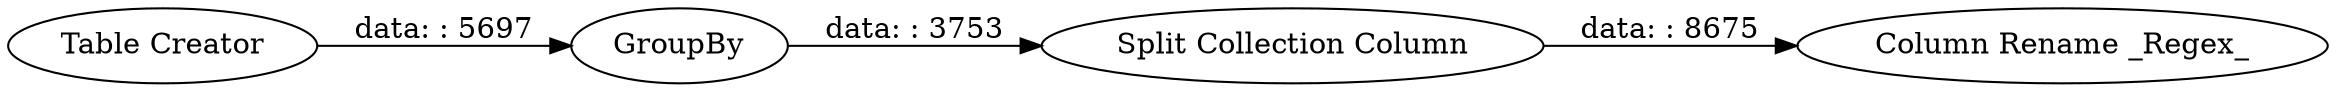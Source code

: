 digraph {
	"6246499937035575896_10" [label=GroupBy]
	"6246499937035575896_11" [label="Split Collection Column"]
	"6246499937035575896_12" [label="Column Rename _Regex_"]
	"6246499937035575896_1" [label="Table Creator"]
	"6246499937035575896_1" -> "6246499937035575896_10" [label="data: : 5697"]
	"6246499937035575896_11" -> "6246499937035575896_12" [label="data: : 8675"]
	"6246499937035575896_10" -> "6246499937035575896_11" [label="data: : 3753"]
	rankdir=LR
}
